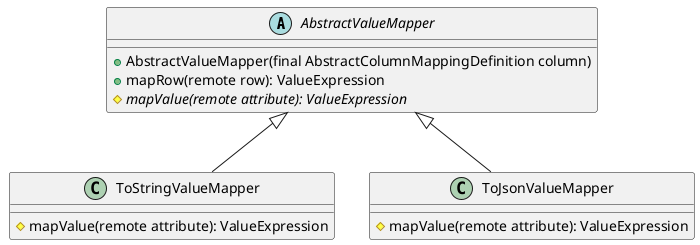@startuml

abstract class AbstractValueMapper{
+AbstractValueMapper(final AbstractColumnMappingDefinition column)
+mapRow(remote row): ValueExpression
#{abstract}mapValue(remote attribute): ValueExpression
}

class ToStringValueMapper{
#mapValue(remote attribute): ValueExpression
}

class ToJsonValueMapper{
#mapValue(remote attribute): ValueExpression
}

AbstractValueMapper <|-- ToStringValueMapper
AbstractValueMapper <|-- ToJsonValueMapper

@enduml